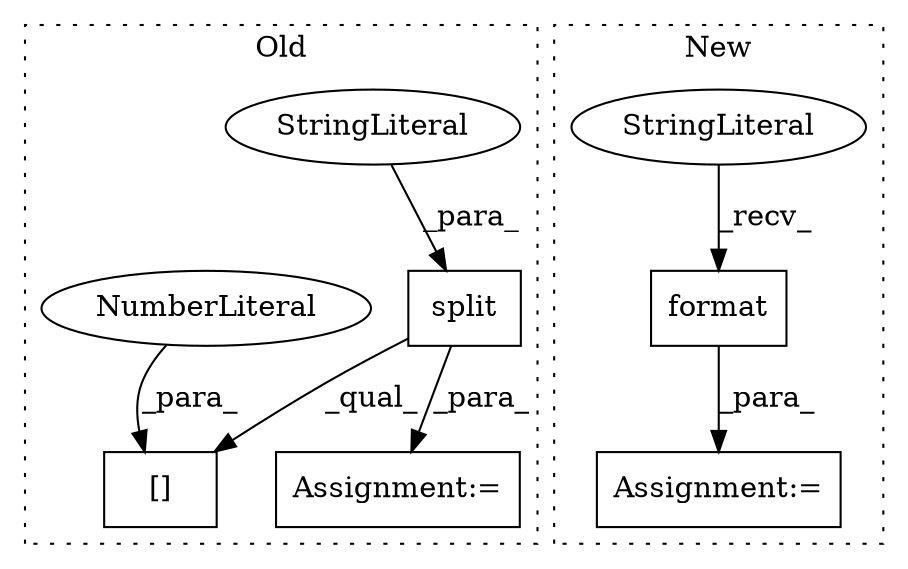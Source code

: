 digraph G {
subgraph cluster0 {
1 [label="split" a="32" s="1046,1055" l="6,1" shape="box"];
4 [label="StringLiteral" a="45" s="1052" l="3" shape="ellipse"];
5 [label="[]" a="2" s="1020,1058" l="37,1" shape="box"];
6 [label="NumberLiteral" a="34" s="1057" l="1" shape="ellipse"];
8 [label="Assignment:=" a="7" s="1015" l="1" shape="box"];
label = "Old";
style="dotted";
}
subgraph cluster1 {
2 [label="format" a="32" s="1363,1380" l="7,1" shape="box"];
3 [label="StringLiteral" a="45" s="1340" l="22" shape="ellipse"];
7 [label="Assignment:=" a="7" s="1339" l="1" shape="box"];
label = "New";
style="dotted";
}
1 -> 8 [label="_para_"];
1 -> 5 [label="_qual_"];
2 -> 7 [label="_para_"];
3 -> 2 [label="_recv_"];
4 -> 1 [label="_para_"];
6 -> 5 [label="_para_"];
}